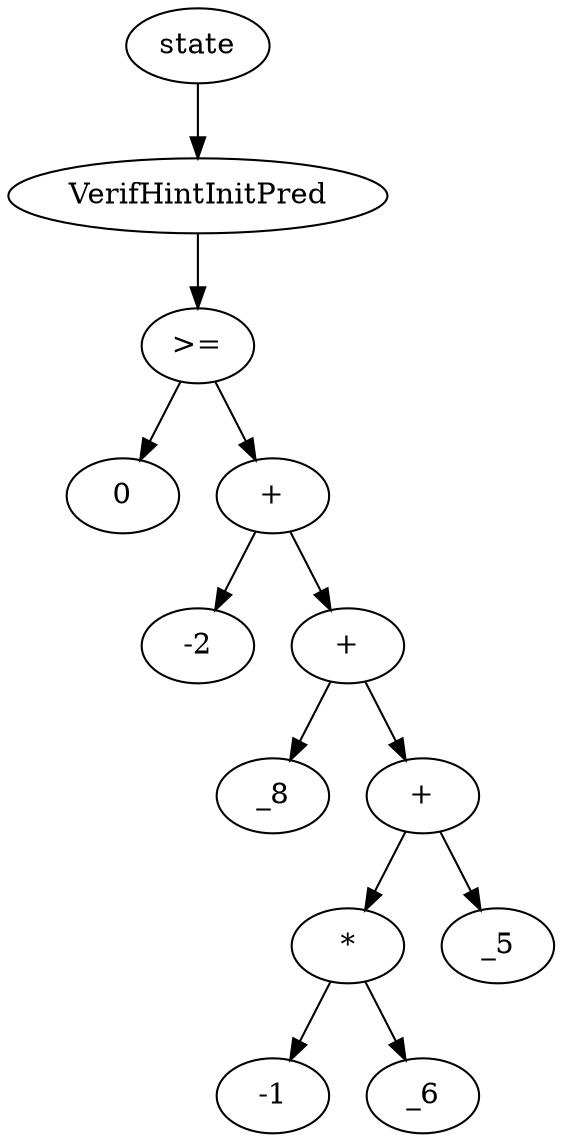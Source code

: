 digraph dag {
0 [label="state"];
1 [label="VerifHintInitPred"];
2 [label=">="];
3 [label="0"];
4 [label="+"];
5 [label="-2"];
6 [label="+"];
7 [label="_8"];
8 [label="+"];
9 [label="*"];
10 [label="-1"];
11 [label="_6"];
12 [label="_5"];
"0" -> "1"[label=""]
"1" -> "2"[label=""]
"2" -> "4"[label=""]
"2" -> "3"[label=""]
"4" -> "6"[label=""]
"4" -> "5"[label=""]
"6" -> "8"[label=""]
"6" -> "7"[label=""]
"8" -> "9"[label=""]
"8" -> "12"[label=""]
"9" -> "11"[label=""]
"9" -> "10"[label=""]
}
